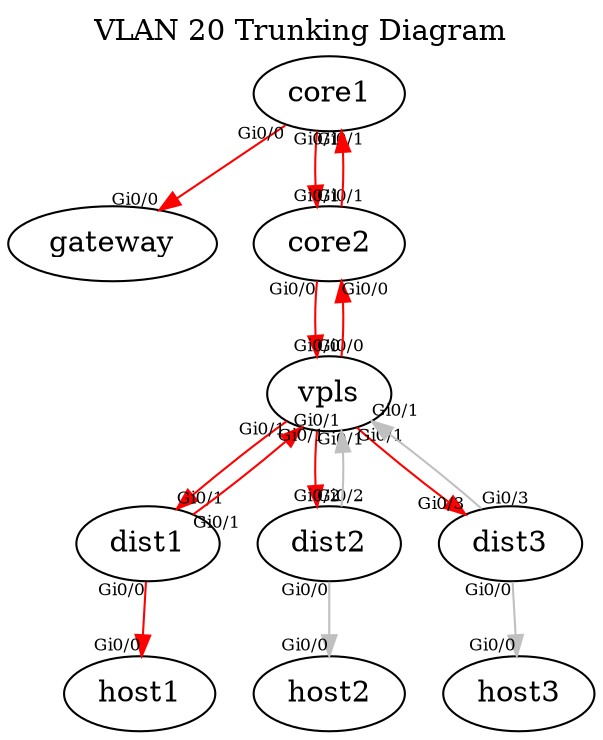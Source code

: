 digraph network {
  labelloc="t";
  label="VLAN 20 Trunking Diagram"
  core1 -> gateway [headlabel="Gi0/0" taillabel="Gi0/0" fontsize=8.0 color=red];
  core1 -> core2 [headlabel="Gi0/1" taillabel="Gi0/1" fontsize=8.0 color=red];
  core2 -> core1 [headlabel="Gi0/1" taillabel="Gi0/1" fontsize=8.0 color=red];
  core2 -> vpls [headlabel="Gi0/0" taillabel="Gi0/0" fontsize=8.0 color=red];
  vpls -> core2 [headlabel="Gi0/0" taillabel="Gi0/0" fontsize=8.0 color=red];
  vpls -> dist1 [headlabel="Gi0/1" taillabel="Gi0/1" fontsize=8.0 color=red];
  dist1 -> vpls [headlabel="Gi0/1" taillabel="Gi0/1" fontsize=8.0 color=red];
  dist1 -> host1 [headlabel="Gi0/0" taillabel="Gi0/0" fontsize=8.0 color=red];
  vpls -> dist2 [headlabel="Gi0/2" taillabel="Gi0/1" fontsize=8.0 color=red];
  dist2 -> vpls [headlabel="Gi0/1" taillabel="Gi0/2" fontsize=8.0 color=gray];
  dist2 -> host2 [headlabel="Gi0/0" taillabel="Gi0/0" fontsize=8.0 color=gray];
  vpls -> dist3 [headlabel="Gi0/3" taillabel="Gi0/1" fontsize=8.0 color=red];
  dist3 -> vpls [headlabel="Gi0/1" taillabel="Gi0/3" fontsize=8.0 color=gray];
  dist3 -> host3 [headlabel="Gi0/0" taillabel="Gi0/0" fontsize=8.0 color=gray];
}

